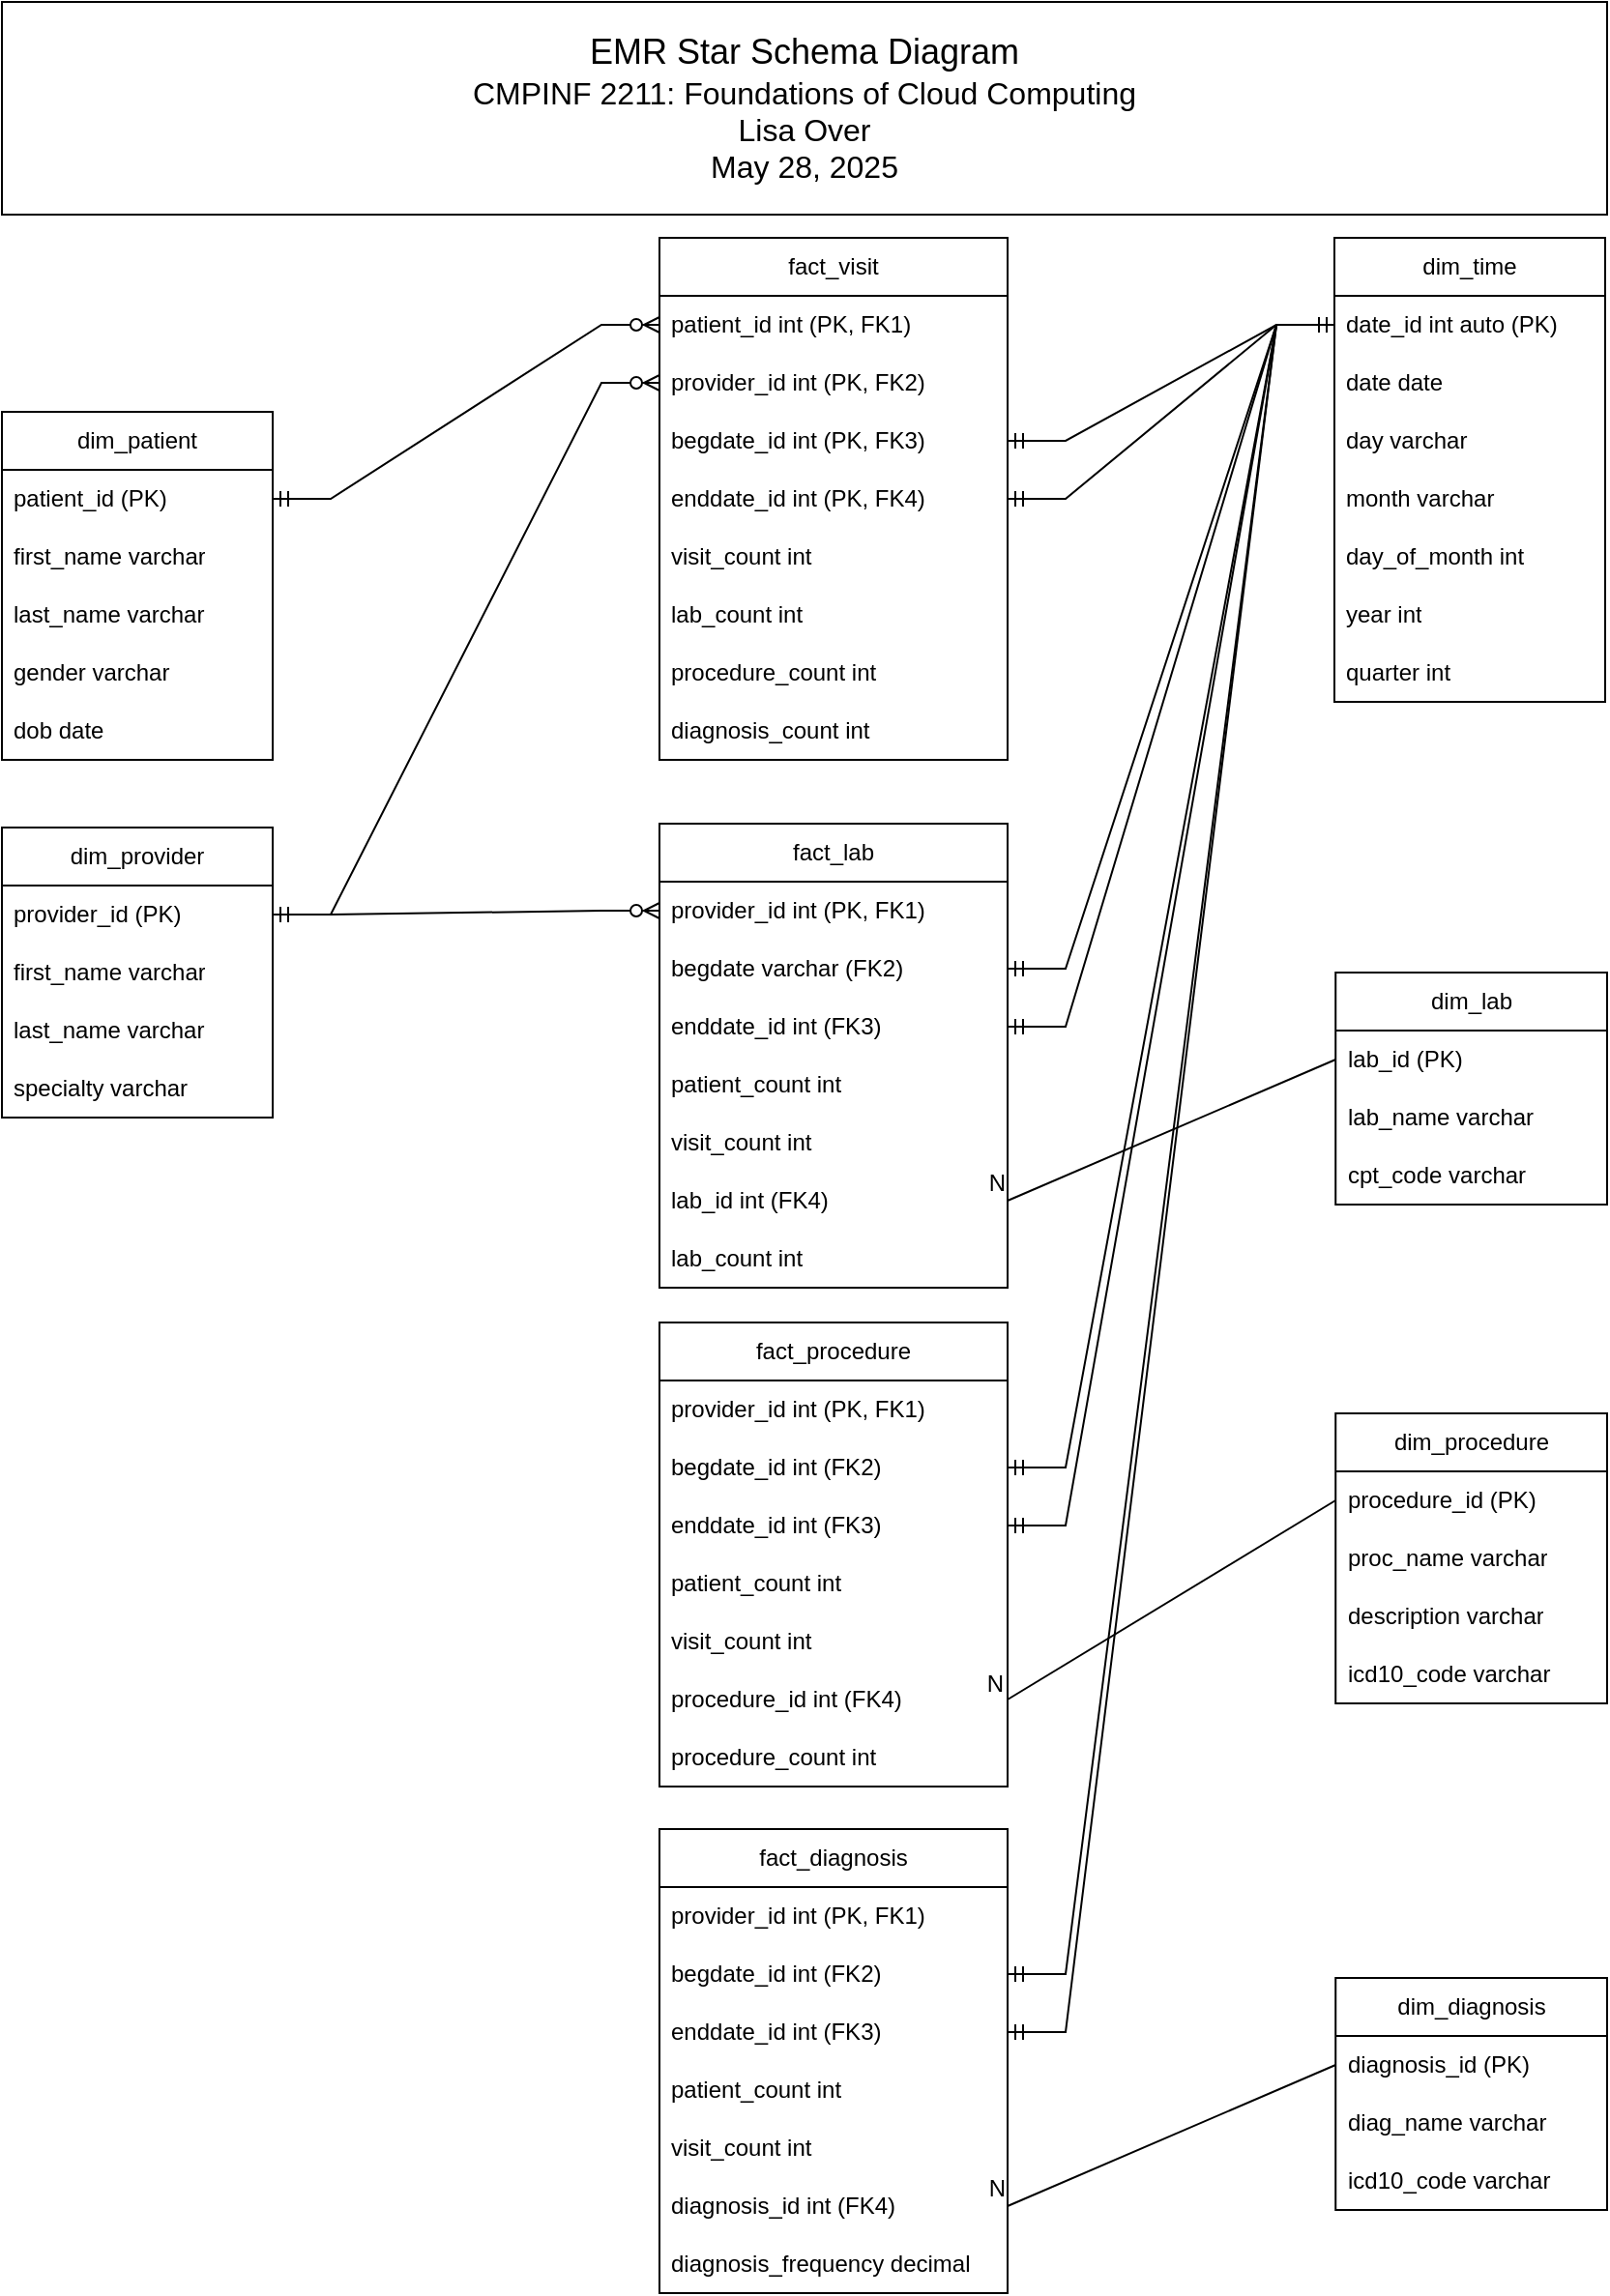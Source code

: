 <mxfile version="27.0.9">
  <diagram name="Page-1" id="A3zh73i4j1TpFUD3K1uN">
    <mxGraphModel dx="942" dy="1663" grid="1" gridSize="10" guides="1" tooltips="1" connect="1" arrows="1" fold="1" page="1" pageScale="1" pageWidth="850" pageHeight="1100" math="0" shadow="0">
      <root>
        <mxCell id="0" />
        <mxCell id="1" parent="0" />
        <mxCell id="DLNXsr5lxC3770AfFGbQ-2" value="fact_visit" style="swimlane;fontStyle=0;childLayout=stackLayout;horizontal=1;startSize=30;horizontalStack=0;resizeParent=1;resizeParentMax=0;resizeLast=0;collapsible=1;marginBottom=0;whiteSpace=wrap;html=1;" parent="1" vertex="1">
          <mxGeometry x="350" y="-920" width="180" height="270" as="geometry">
            <mxRectangle x="210" y="70" width="170" height="30" as="alternateBounds" />
          </mxGeometry>
        </mxCell>
        <mxCell id="uM94AEK0M4l-UiJbQwfq-13" value="patient_id int (PK, FK1)" style="text;strokeColor=none;fillColor=none;align=left;verticalAlign=middle;spacingLeft=4;spacingRight=4;overflow=hidden;points=[[0,0.5],[1,0.5]];portConstraint=eastwest;rotatable=0;whiteSpace=wrap;html=1;" parent="DLNXsr5lxC3770AfFGbQ-2" vertex="1">
          <mxGeometry y="30" width="180" height="30" as="geometry" />
        </mxCell>
        <mxCell id="uM94AEK0M4l-UiJbQwfq-51" value="provider_id int (PK, FK2)" style="text;strokeColor=none;fillColor=none;align=left;verticalAlign=middle;spacingLeft=4;spacingRight=4;overflow=hidden;points=[[0,0.5],[1,0.5]];portConstraint=eastwest;rotatable=0;whiteSpace=wrap;html=1;" parent="DLNXsr5lxC3770AfFGbQ-2" vertex="1">
          <mxGeometry y="60" width="180" height="30" as="geometry" />
        </mxCell>
        <mxCell id="uqm6Zv8-JbMILIz2R01Y-5" value="begdate_id int (PK, FK3)" style="text;strokeColor=none;fillColor=none;align=left;verticalAlign=middle;spacingLeft=4;spacingRight=4;overflow=hidden;points=[[0,0.5],[1,0.5]];portConstraint=eastwest;rotatable=0;whiteSpace=wrap;html=1;" vertex="1" parent="DLNXsr5lxC3770AfFGbQ-2">
          <mxGeometry y="90" width="180" height="30" as="geometry" />
        </mxCell>
        <mxCell id="uqm6Zv8-JbMILIz2R01Y-41" value="enddate_id int (PK, FK4)" style="text;strokeColor=none;fillColor=none;align=left;verticalAlign=middle;spacingLeft=4;spacingRight=4;overflow=hidden;points=[[0,0.5],[1,0.5]];portConstraint=eastwest;rotatable=0;whiteSpace=wrap;html=1;" vertex="1" parent="DLNXsr5lxC3770AfFGbQ-2">
          <mxGeometry y="120" width="180" height="30" as="geometry" />
        </mxCell>
        <mxCell id="uM94AEK0M4l-UiJbQwfq-14" value="visit_count int" style="text;strokeColor=none;fillColor=none;align=left;verticalAlign=middle;spacingLeft=4;spacingRight=4;overflow=hidden;points=[[0,0.5],[1,0.5]];portConstraint=eastwest;rotatable=0;whiteSpace=wrap;html=1;" parent="DLNXsr5lxC3770AfFGbQ-2" vertex="1">
          <mxGeometry y="150" width="180" height="30" as="geometry" />
        </mxCell>
        <mxCell id="uM94AEK0M4l-UiJbQwfq-67" value="lab_count int" style="text;strokeColor=none;fillColor=none;align=left;verticalAlign=middle;spacingLeft=4;spacingRight=4;overflow=hidden;points=[[0,0.5],[1,0.5]];portConstraint=eastwest;rotatable=0;whiteSpace=wrap;html=1;" parent="DLNXsr5lxC3770AfFGbQ-2" vertex="1">
          <mxGeometry y="180" width="180" height="30" as="geometry" />
        </mxCell>
        <mxCell id="uM94AEK0M4l-UiJbQwfq-68" value="procedure_count int" style="text;strokeColor=none;fillColor=none;align=left;verticalAlign=middle;spacingLeft=4;spacingRight=4;overflow=hidden;points=[[0,0.5],[1,0.5]];portConstraint=eastwest;rotatable=0;whiteSpace=wrap;html=1;" parent="DLNXsr5lxC3770AfFGbQ-2" vertex="1">
          <mxGeometry y="210" width="180" height="30" as="geometry" />
        </mxCell>
        <mxCell id="uM94AEK0M4l-UiJbQwfq-74" value="diagnosis_count int" style="text;strokeColor=none;fillColor=none;align=left;verticalAlign=middle;spacingLeft=4;spacingRight=4;overflow=hidden;points=[[0,0.5],[1,0.5]];portConstraint=eastwest;rotatable=0;whiteSpace=wrap;html=1;" parent="DLNXsr5lxC3770AfFGbQ-2" vertex="1">
          <mxGeometry y="240" width="180" height="30" as="geometry" />
        </mxCell>
        <mxCell id="DLNXsr5lxC3770AfFGbQ-14" value="dim_time" style="swimlane;fontStyle=0;childLayout=stackLayout;horizontal=1;startSize=30;horizontalStack=0;resizeParent=1;resizeParentMax=0;resizeLast=0;collapsible=1;marginBottom=0;whiteSpace=wrap;html=1;" parent="1" vertex="1">
          <mxGeometry x="699" y="-920" width="140" height="240" as="geometry" />
        </mxCell>
        <mxCell id="DLNXsr5lxC3770AfFGbQ-15" value="date_id int auto (PK)" style="text;strokeColor=none;fillColor=none;align=left;verticalAlign=middle;spacingLeft=4;spacingRight=4;overflow=hidden;points=[[0,0.5],[1,0.5]];portConstraint=eastwest;rotatable=0;whiteSpace=wrap;html=1;" parent="DLNXsr5lxC3770AfFGbQ-14" vertex="1">
          <mxGeometry y="30" width="140" height="30" as="geometry" />
        </mxCell>
        <mxCell id="DLNXsr5lxC3770AfFGbQ-16" value="date date" style="text;strokeColor=none;fillColor=none;align=left;verticalAlign=middle;spacingLeft=4;spacingRight=4;overflow=hidden;points=[[0,0.5],[1,0.5]];portConstraint=eastwest;rotatable=0;whiteSpace=wrap;html=1;" parent="DLNXsr5lxC3770AfFGbQ-14" vertex="1">
          <mxGeometry y="60" width="140" height="30" as="geometry" />
        </mxCell>
        <mxCell id="DLNXsr5lxC3770AfFGbQ-17" value="day varchar" style="text;strokeColor=none;fillColor=none;align=left;verticalAlign=middle;spacingLeft=4;spacingRight=4;overflow=hidden;points=[[0,0.5],[1,0.5]];portConstraint=eastwest;rotatable=0;whiteSpace=wrap;html=1;" parent="DLNXsr5lxC3770AfFGbQ-14" vertex="1">
          <mxGeometry y="90" width="140" height="30" as="geometry" />
        </mxCell>
        <mxCell id="DLNXsr5lxC3770AfFGbQ-18" value="month varchar" style="text;strokeColor=none;fillColor=none;align=left;verticalAlign=middle;spacingLeft=4;spacingRight=4;overflow=hidden;points=[[0,0.5],[1,0.5]];portConstraint=eastwest;rotatable=0;whiteSpace=wrap;html=1;" parent="DLNXsr5lxC3770AfFGbQ-14" vertex="1">
          <mxGeometry y="120" width="140" height="30" as="geometry" />
        </mxCell>
        <mxCell id="DLNXsr5lxC3770AfFGbQ-20" value="day_of_month int" style="text;strokeColor=none;fillColor=none;align=left;verticalAlign=middle;spacingLeft=4;spacingRight=4;overflow=hidden;points=[[0,0.5],[1,0.5]];portConstraint=eastwest;rotatable=0;whiteSpace=wrap;html=1;" parent="DLNXsr5lxC3770AfFGbQ-14" vertex="1">
          <mxGeometry y="150" width="140" height="30" as="geometry" />
        </mxCell>
        <mxCell id="DLNXsr5lxC3770AfFGbQ-19" value="year int" style="text;strokeColor=none;fillColor=none;align=left;verticalAlign=middle;spacingLeft=4;spacingRight=4;overflow=hidden;points=[[0,0.5],[1,0.5]];portConstraint=eastwest;rotatable=0;whiteSpace=wrap;html=1;" parent="DLNXsr5lxC3770AfFGbQ-14" vertex="1">
          <mxGeometry y="180" width="140" height="30" as="geometry" />
        </mxCell>
        <mxCell id="DLNXsr5lxC3770AfFGbQ-21" value="quarter int" style="text;strokeColor=none;fillColor=none;align=left;verticalAlign=middle;spacingLeft=4;spacingRight=4;overflow=hidden;points=[[0,0.5],[1,0.5]];portConstraint=eastwest;rotatable=0;whiteSpace=wrap;html=1;" parent="DLNXsr5lxC3770AfFGbQ-14" vertex="1">
          <mxGeometry y="210" width="140" height="30" as="geometry" />
        </mxCell>
        <mxCell id="L_Xo5fy1KZ5IT5YEGmSx-4" value="dim_patient" style="swimlane;fontStyle=0;childLayout=stackLayout;horizontal=1;startSize=30;horizontalStack=0;resizeParent=1;resizeParentMax=0;resizeLast=0;collapsible=1;marginBottom=0;whiteSpace=wrap;html=1;" parent="1" vertex="1">
          <mxGeometry x="10" y="-830" width="140" height="180" as="geometry" />
        </mxCell>
        <mxCell id="L_Xo5fy1KZ5IT5YEGmSx-5" value="patient_id (PK)" style="text;strokeColor=none;fillColor=none;align=left;verticalAlign=middle;spacingLeft=4;spacingRight=4;overflow=hidden;points=[[0,0.5],[1,0.5]];portConstraint=eastwest;rotatable=0;whiteSpace=wrap;html=1;" parent="L_Xo5fy1KZ5IT5YEGmSx-4" vertex="1">
          <mxGeometry y="30" width="140" height="30" as="geometry" />
        </mxCell>
        <mxCell id="L_Xo5fy1KZ5IT5YEGmSx-6" value="first_name varchar" style="text;strokeColor=none;fillColor=none;align=left;verticalAlign=middle;spacingLeft=4;spacingRight=4;overflow=hidden;points=[[0,0.5],[1,0.5]];portConstraint=eastwest;rotatable=0;whiteSpace=wrap;html=1;" parent="L_Xo5fy1KZ5IT5YEGmSx-4" vertex="1">
          <mxGeometry y="60" width="140" height="30" as="geometry" />
        </mxCell>
        <mxCell id="L_Xo5fy1KZ5IT5YEGmSx-7" value="last_name&amp;nbsp;varchar" style="text;strokeColor=none;fillColor=none;align=left;verticalAlign=middle;spacingLeft=4;spacingRight=4;overflow=hidden;points=[[0,0.5],[1,0.5]];portConstraint=eastwest;rotatable=0;whiteSpace=wrap;html=1;" parent="L_Xo5fy1KZ5IT5YEGmSx-4" vertex="1">
          <mxGeometry y="90" width="140" height="30" as="geometry" />
        </mxCell>
        <mxCell id="L_Xo5fy1KZ5IT5YEGmSx-8" value="gender&amp;nbsp;varchar" style="text;strokeColor=none;fillColor=none;align=left;verticalAlign=middle;spacingLeft=4;spacingRight=4;overflow=hidden;points=[[0,0.5],[1,0.5]];portConstraint=eastwest;rotatable=0;whiteSpace=wrap;html=1;" parent="L_Xo5fy1KZ5IT5YEGmSx-4" vertex="1">
          <mxGeometry y="120" width="140" height="30" as="geometry" />
        </mxCell>
        <mxCell id="L_Xo5fy1KZ5IT5YEGmSx-9" value="dob date" style="text;strokeColor=none;fillColor=none;align=left;verticalAlign=middle;spacingLeft=4;spacingRight=4;overflow=hidden;points=[[0,0.5],[1,0.5]];portConstraint=eastwest;rotatable=0;whiteSpace=wrap;html=1;" parent="L_Xo5fy1KZ5IT5YEGmSx-4" vertex="1">
          <mxGeometry y="150" width="140" height="30" as="geometry" />
        </mxCell>
        <mxCell id="L_Xo5fy1KZ5IT5YEGmSx-10" value="dim_provider" style="swimlane;fontStyle=0;childLayout=stackLayout;horizontal=1;startSize=30;horizontalStack=0;resizeParent=1;resizeParentMax=0;resizeLast=0;collapsible=1;marginBottom=0;whiteSpace=wrap;html=1;" parent="1" vertex="1">
          <mxGeometry x="10" y="-615" width="140" height="150" as="geometry" />
        </mxCell>
        <mxCell id="L_Xo5fy1KZ5IT5YEGmSx-11" value="provider_id (PK)" style="text;strokeColor=none;fillColor=none;align=left;verticalAlign=middle;spacingLeft=4;spacingRight=4;overflow=hidden;points=[[0,0.5],[1,0.5]];portConstraint=eastwest;rotatable=0;whiteSpace=wrap;html=1;" parent="L_Xo5fy1KZ5IT5YEGmSx-10" vertex="1">
          <mxGeometry y="30" width="140" height="30" as="geometry" />
        </mxCell>
        <mxCell id="L_Xo5fy1KZ5IT5YEGmSx-12" value="first_name&amp;nbsp;varchar" style="text;strokeColor=none;fillColor=none;align=left;verticalAlign=middle;spacingLeft=4;spacingRight=4;overflow=hidden;points=[[0,0.5],[1,0.5]];portConstraint=eastwest;rotatable=0;whiteSpace=wrap;html=1;" parent="L_Xo5fy1KZ5IT5YEGmSx-10" vertex="1">
          <mxGeometry y="60" width="140" height="30" as="geometry" />
        </mxCell>
        <mxCell id="L_Xo5fy1KZ5IT5YEGmSx-13" value="last_name&amp;nbsp;varchar" style="text;strokeColor=none;fillColor=none;align=left;verticalAlign=middle;spacingLeft=4;spacingRight=4;overflow=hidden;points=[[0,0.5],[1,0.5]];portConstraint=eastwest;rotatable=0;whiteSpace=wrap;html=1;" parent="L_Xo5fy1KZ5IT5YEGmSx-10" vertex="1">
          <mxGeometry y="90" width="140" height="30" as="geometry" />
        </mxCell>
        <mxCell id="uqm6Zv8-JbMILIz2R01Y-32" value="specialty varchar" style="text;strokeColor=none;fillColor=none;align=left;verticalAlign=middle;spacingLeft=4;spacingRight=4;overflow=hidden;points=[[0,0.5],[1,0.5]];portConstraint=eastwest;rotatable=0;whiteSpace=wrap;html=1;" vertex="1" parent="L_Xo5fy1KZ5IT5YEGmSx-10">
          <mxGeometry y="120" width="140" height="30" as="geometry" />
        </mxCell>
        <mxCell id="L_Xo5fy1KZ5IT5YEGmSx-22" value="dim_diagnosis" style="swimlane;fontStyle=0;childLayout=stackLayout;horizontal=1;startSize=30;horizontalStack=0;resizeParent=1;resizeParentMax=0;resizeLast=0;collapsible=1;marginBottom=0;whiteSpace=wrap;html=1;" parent="1" vertex="1">
          <mxGeometry x="699.62" y="-20" width="140.38" height="120" as="geometry" />
        </mxCell>
        <mxCell id="L_Xo5fy1KZ5IT5YEGmSx-23" value="diagnosis_id (PK)" style="text;strokeColor=none;fillColor=none;align=left;verticalAlign=middle;spacingLeft=4;spacingRight=4;overflow=hidden;points=[[0,0.5],[1,0.5]];portConstraint=eastwest;rotatable=0;whiteSpace=wrap;html=1;" parent="L_Xo5fy1KZ5IT5YEGmSx-22" vertex="1">
          <mxGeometry y="30" width="140.38" height="30" as="geometry" />
        </mxCell>
        <mxCell id="L_Xo5fy1KZ5IT5YEGmSx-24" value="diag_name&amp;nbsp;varchar" style="text;strokeColor=none;fillColor=none;align=left;verticalAlign=middle;spacingLeft=4;spacingRight=4;overflow=hidden;points=[[0,0.5],[1,0.5]];portConstraint=eastwest;rotatable=0;whiteSpace=wrap;html=1;" parent="L_Xo5fy1KZ5IT5YEGmSx-22" vertex="1">
          <mxGeometry y="60" width="140.38" height="30" as="geometry" />
        </mxCell>
        <mxCell id="L_Xo5fy1KZ5IT5YEGmSx-25" value="icd10_code&amp;nbsp;varchar" style="text;strokeColor=none;fillColor=none;align=left;verticalAlign=middle;spacingLeft=4;spacingRight=4;overflow=hidden;points=[[0,0.5],[1,0.5]];portConstraint=eastwest;rotatable=0;whiteSpace=wrap;html=1;" parent="L_Xo5fy1KZ5IT5YEGmSx-22" vertex="1">
          <mxGeometry y="90" width="140.38" height="30" as="geometry" />
        </mxCell>
        <mxCell id="L_Xo5fy1KZ5IT5YEGmSx-48" value="&lt;font style=&quot;font-size: 18px;&quot;&gt;EMR Star Schema Diagram&lt;/font&gt;&lt;div&gt;&lt;font size=&quot;3&quot;&gt;CMPINF 2211: Foundations of Cloud Computing&lt;br&gt;&lt;/font&gt;&lt;div&gt;&lt;font size=&quot;3&quot;&gt;Lisa Over&lt;/font&gt;&lt;/div&gt;&lt;div&gt;&lt;font size=&quot;3&quot;&gt;May 28, 2025&lt;/font&gt;&lt;/div&gt;&lt;/div&gt;" style="rounded=0;whiteSpace=wrap;html=1;" parent="1" vertex="1">
          <mxGeometry x="10" y="-1042" width="830" height="110" as="geometry" />
        </mxCell>
        <mxCell id="uM94AEK0M4l-UiJbQwfq-5" value="fact_lab" style="swimlane;fontStyle=0;childLayout=stackLayout;horizontal=1;startSize=30;horizontalStack=0;resizeParent=1;resizeParentMax=0;resizeLast=0;collapsible=1;marginBottom=0;whiteSpace=wrap;html=1;" parent="1" vertex="1">
          <mxGeometry x="350" y="-617" width="180" height="240" as="geometry" />
        </mxCell>
        <mxCell id="uM94AEK0M4l-UiJbQwfq-52" value="provider_id int (PK, FK1)" style="text;strokeColor=none;fillColor=none;align=left;verticalAlign=middle;spacingLeft=4;spacingRight=4;overflow=hidden;points=[[0,0.5],[1,0.5]];portConstraint=eastwest;rotatable=0;whiteSpace=wrap;html=1;" parent="uM94AEK0M4l-UiJbQwfq-5" vertex="1">
          <mxGeometry y="30" width="180" height="30" as="geometry" />
        </mxCell>
        <mxCell id="uqm6Zv8-JbMILIz2R01Y-2" value="begdate varchar (FK2)" style="text;strokeColor=none;fillColor=none;align=left;verticalAlign=middle;spacingLeft=4;spacingRight=4;overflow=hidden;points=[[0,0.5],[1,0.5]];portConstraint=eastwest;rotatable=0;whiteSpace=wrap;html=1;" vertex="1" parent="uM94AEK0M4l-UiJbQwfq-5">
          <mxGeometry y="60" width="180" height="30" as="geometry" />
        </mxCell>
        <mxCell id="uM94AEK0M4l-UiJbQwfq-12" value="enddate_id int (FK3)" style="text;strokeColor=none;fillColor=none;align=left;verticalAlign=middle;spacingLeft=4;spacingRight=4;overflow=hidden;points=[[0,0.5],[1,0.5]];portConstraint=eastwest;rotatable=0;whiteSpace=wrap;html=1;" parent="uM94AEK0M4l-UiJbQwfq-5" vertex="1">
          <mxGeometry y="90" width="180" height="30" as="geometry" />
        </mxCell>
        <mxCell id="uM94AEK0M4l-UiJbQwfq-53" value="patient_count int" style="text;strokeColor=none;fillColor=none;align=left;verticalAlign=middle;spacingLeft=4;spacingRight=4;overflow=hidden;points=[[0,0.5],[1,0.5]];portConstraint=eastwest;rotatable=0;whiteSpace=wrap;html=1;" parent="uM94AEK0M4l-UiJbQwfq-5" vertex="1">
          <mxGeometry y="120" width="180" height="30" as="geometry" />
        </mxCell>
        <mxCell id="uqm6Zv8-JbMILIz2R01Y-10" value="visit_count int" style="text;strokeColor=none;fillColor=none;align=left;verticalAlign=middle;spacingLeft=4;spacingRight=4;overflow=hidden;points=[[0,0.5],[1,0.5]];portConstraint=eastwest;rotatable=0;whiteSpace=wrap;html=1;" vertex="1" parent="uM94AEK0M4l-UiJbQwfq-5">
          <mxGeometry y="150" width="180" height="30" as="geometry" />
        </mxCell>
        <mxCell id="uM94AEK0M4l-UiJbQwfq-7" value="lab_id int (FK4)" style="text;strokeColor=none;fillColor=none;align=left;verticalAlign=middle;spacingLeft=4;spacingRight=4;overflow=hidden;points=[[0,0.5],[1,0.5]];portConstraint=eastwest;rotatable=0;whiteSpace=wrap;html=1;" parent="uM94AEK0M4l-UiJbQwfq-5" vertex="1">
          <mxGeometry y="180" width="180" height="30" as="geometry" />
        </mxCell>
        <mxCell id="uM94AEK0M4l-UiJbQwfq-8" value="lab_count int" style="text;strokeColor=none;fillColor=none;align=left;verticalAlign=middle;spacingLeft=4;spacingRight=4;overflow=hidden;points=[[0,0.5],[1,0.5]];portConstraint=eastwest;rotatable=0;whiteSpace=wrap;html=1;" parent="uM94AEK0M4l-UiJbQwfq-5" vertex="1">
          <mxGeometry y="210" width="180" height="30" as="geometry" />
        </mxCell>
        <mxCell id="L_Xo5fy1KZ5IT5YEGmSx-30" value="dim_lab" style="swimlane;fontStyle=0;childLayout=stackLayout;horizontal=1;startSize=30;horizontalStack=0;resizeParent=1;resizeParentMax=0;resizeLast=0;collapsible=1;marginBottom=0;whiteSpace=wrap;html=1;" parent="1" vertex="1">
          <mxGeometry x="699.62" y="-540" width="140.38" height="120" as="geometry" />
        </mxCell>
        <mxCell id="L_Xo5fy1KZ5IT5YEGmSx-31" value="lab_id (PK)" style="text;strokeColor=none;fillColor=none;align=left;verticalAlign=middle;spacingLeft=4;spacingRight=4;overflow=hidden;points=[[0,0.5],[1,0.5]];portConstraint=eastwest;rotatable=0;whiteSpace=wrap;html=1;" parent="L_Xo5fy1KZ5IT5YEGmSx-30" vertex="1">
          <mxGeometry y="30" width="140.38" height="30" as="geometry" />
        </mxCell>
        <mxCell id="L_Xo5fy1KZ5IT5YEGmSx-32" value="lab_name&amp;nbsp;varchar" style="text;strokeColor=none;fillColor=none;align=left;verticalAlign=middle;spacingLeft=4;spacingRight=4;overflow=hidden;points=[[0,0.5],[1,0.5]];portConstraint=eastwest;rotatable=0;whiteSpace=wrap;html=1;" parent="L_Xo5fy1KZ5IT5YEGmSx-30" vertex="1">
          <mxGeometry y="60" width="140.38" height="30" as="geometry" />
        </mxCell>
        <mxCell id="L_Xo5fy1KZ5IT5YEGmSx-33" value="cpt_code&amp;nbsp;varchar" style="text;strokeColor=none;fillColor=none;align=left;verticalAlign=middle;spacingLeft=4;spacingRight=4;overflow=hidden;points=[[0,0.5],[1,0.5]];portConstraint=eastwest;rotatable=0;whiteSpace=wrap;html=1;" parent="L_Xo5fy1KZ5IT5YEGmSx-30" vertex="1">
          <mxGeometry y="90" width="140.38" height="30" as="geometry" />
        </mxCell>
        <mxCell id="L_Xo5fy1KZ5IT5YEGmSx-18" value="dim_procedure" style="swimlane;fontStyle=0;childLayout=stackLayout;horizontal=1;startSize=30;horizontalStack=0;resizeParent=1;resizeParentMax=0;resizeLast=0;collapsible=1;marginBottom=0;whiteSpace=wrap;html=1;" parent="1" vertex="1">
          <mxGeometry x="699.62" y="-312" width="140.38" height="150" as="geometry" />
        </mxCell>
        <mxCell id="L_Xo5fy1KZ5IT5YEGmSx-19" value="procedure_id (PK)" style="text;strokeColor=none;fillColor=none;align=left;verticalAlign=middle;spacingLeft=4;spacingRight=4;overflow=hidden;points=[[0,0.5],[1,0.5]];portConstraint=eastwest;rotatable=0;whiteSpace=wrap;html=1;" parent="L_Xo5fy1KZ5IT5YEGmSx-18" vertex="1">
          <mxGeometry y="30" width="140.38" height="30" as="geometry" />
        </mxCell>
        <mxCell id="L_Xo5fy1KZ5IT5YEGmSx-20" value="proc_name&amp;nbsp;varchar" style="text;strokeColor=none;fillColor=none;align=left;verticalAlign=middle;spacingLeft=4;spacingRight=4;overflow=hidden;points=[[0,0.5],[1,0.5]];portConstraint=eastwest;rotatable=0;whiteSpace=wrap;html=1;" parent="L_Xo5fy1KZ5IT5YEGmSx-18" vertex="1">
          <mxGeometry y="60" width="140.38" height="30" as="geometry" />
        </mxCell>
        <mxCell id="L_Xo5fy1KZ5IT5YEGmSx-21" value="description&amp;nbsp;varchar" style="text;strokeColor=none;fillColor=none;align=left;verticalAlign=middle;spacingLeft=4;spacingRight=4;overflow=hidden;points=[[0,0.5],[1,0.5]];portConstraint=eastwest;rotatable=0;whiteSpace=wrap;html=1;" parent="L_Xo5fy1KZ5IT5YEGmSx-18" vertex="1">
          <mxGeometry y="90" width="140.38" height="30" as="geometry" />
        </mxCell>
        <mxCell id="L_Xo5fy1KZ5IT5YEGmSx-36" value="icd10_code&amp;nbsp;varchar" style="text;strokeColor=none;fillColor=none;align=left;verticalAlign=middle;spacingLeft=4;spacingRight=4;overflow=hidden;points=[[0,0.5],[1,0.5]];portConstraint=eastwest;rotatable=0;whiteSpace=wrap;html=1;" parent="L_Xo5fy1KZ5IT5YEGmSx-18" vertex="1">
          <mxGeometry y="120" width="140.38" height="30" as="geometry" />
        </mxCell>
        <mxCell id="uM94AEK0M4l-UiJbQwfq-77" value="" style="endArrow=none;html=1;rounded=0;exitX=0;exitY=0.5;exitDx=0;exitDy=0;entryX=1;entryY=0.5;entryDx=0;entryDy=0;" parent="1" source="L_Xo5fy1KZ5IT5YEGmSx-31" target="uM94AEK0M4l-UiJbQwfq-7" edge="1">
          <mxGeometry relative="1" as="geometry">
            <mxPoint x="731" y="-450" as="sourcePoint" />
            <mxPoint x="570" y="-420" as="targetPoint" />
          </mxGeometry>
        </mxCell>
        <mxCell id="uM94AEK0M4l-UiJbQwfq-78" value="N" style="resizable=0;html=1;whiteSpace=wrap;align=right;verticalAlign=bottom;" parent="uM94AEK0M4l-UiJbQwfq-77" connectable="0" vertex="1">
          <mxGeometry x="1" relative="1" as="geometry" />
        </mxCell>
        <mxCell id="uM94AEK0M4l-UiJbQwfq-79" value="" style="endArrow=none;html=1;rounded=0;exitX=0;exitY=0.5;exitDx=0;exitDy=0;entryX=1;entryY=0.5;entryDx=0;entryDy=0;" parent="1" source="L_Xo5fy1KZ5IT5YEGmSx-19" target="uqm6Zv8-JbMILIz2R01Y-17" edge="1">
          <mxGeometry relative="1" as="geometry">
            <mxPoint x="741" y="-130" as="sourcePoint" />
            <mxPoint x="530" y="570" as="targetPoint" />
          </mxGeometry>
        </mxCell>
        <mxCell id="uM94AEK0M4l-UiJbQwfq-80" value="N" style="resizable=0;html=1;whiteSpace=wrap;align=right;verticalAlign=bottom;" parent="uM94AEK0M4l-UiJbQwfq-79" connectable="0" vertex="1">
          <mxGeometry x="1" relative="1" as="geometry" />
        </mxCell>
        <mxCell id="uM94AEK0M4l-UiJbQwfq-81" value="" style="endArrow=none;html=1;rounded=0;exitX=0;exitY=0.5;exitDx=0;exitDy=0;entryX=1;entryY=0.5;entryDx=0;entryDy=0;" parent="1" source="L_Xo5fy1KZ5IT5YEGmSx-23" target="uqm6Zv8-JbMILIz2R01Y-25" edge="1">
          <mxGeometry relative="1" as="geometry">
            <mxPoint x="731" y="200" as="sourcePoint" />
            <mxPoint x="570" y="230" as="targetPoint" />
          </mxGeometry>
        </mxCell>
        <mxCell id="uM94AEK0M4l-UiJbQwfq-82" value="N" style="resizable=0;html=1;whiteSpace=wrap;align=right;verticalAlign=bottom;" parent="uM94AEK0M4l-UiJbQwfq-81" connectable="0" vertex="1">
          <mxGeometry x="1" relative="1" as="geometry" />
        </mxCell>
        <mxCell id="uM94AEK0M4l-UiJbQwfq-84" value="" style="edgeStyle=entityRelationEdgeStyle;fontSize=12;html=1;endArrow=ERzeroToMany;startArrow=ERmandOne;rounded=0;entryX=0;entryY=0.5;entryDx=0;entryDy=0;exitX=1;exitY=0.5;exitDx=0;exitDy=0;" parent="1" source="L_Xo5fy1KZ5IT5YEGmSx-5" target="uM94AEK0M4l-UiJbQwfq-13" edge="1">
          <mxGeometry width="100" height="100" relative="1" as="geometry">
            <mxPoint x="200" y="-670" as="sourcePoint" />
            <mxPoint x="300" y="-770" as="targetPoint" />
          </mxGeometry>
        </mxCell>
        <mxCell id="uM94AEK0M4l-UiJbQwfq-85" value="" style="edgeStyle=entityRelationEdgeStyle;fontSize=12;html=1;endArrow=ERzeroToMany;startArrow=ERmandOne;rounded=0;entryX=0;entryY=0.5;entryDx=0;entryDy=0;exitX=1;exitY=0.5;exitDx=0;exitDy=0;" parent="1" source="L_Xo5fy1KZ5IT5YEGmSx-11" target="uM94AEK0M4l-UiJbQwfq-52" edge="1">
          <mxGeometry width="100" height="100" relative="1" as="geometry">
            <mxPoint x="180" y="-198" as="sourcePoint" />
            <mxPoint x="341" y="-620" as="targetPoint" />
          </mxGeometry>
        </mxCell>
        <mxCell id="uM94AEK0M4l-UiJbQwfq-89" value="" style="edgeStyle=entityRelationEdgeStyle;fontSize=12;html=1;endArrow=ERzeroToMany;startArrow=ERmandOne;rounded=0;entryX=0;entryY=0.5;entryDx=0;entryDy=0;exitX=1;exitY=0.5;exitDx=0;exitDy=0;" parent="1" source="L_Xo5fy1KZ5IT5YEGmSx-11" target="uM94AEK0M4l-UiJbQwfq-51" edge="1">
          <mxGeometry width="100" height="100" relative="1" as="geometry">
            <mxPoint x="119.93" y="-363" as="sourcePoint" />
            <mxPoint x="330.93" y="-460" as="targetPoint" />
          </mxGeometry>
        </mxCell>
        <mxCell id="uqm6Zv8-JbMILIz2R01Y-11" value="fact_procedure" style="swimlane;fontStyle=0;childLayout=stackLayout;horizontal=1;startSize=30;horizontalStack=0;resizeParent=1;resizeParentMax=0;resizeLast=0;collapsible=1;marginBottom=0;whiteSpace=wrap;html=1;" vertex="1" parent="1">
          <mxGeometry x="350" y="-359" width="180" height="240" as="geometry" />
        </mxCell>
        <mxCell id="uqm6Zv8-JbMILIz2R01Y-12" value="provider_id int (PK, FK1)" style="text;strokeColor=none;fillColor=none;align=left;verticalAlign=middle;spacingLeft=4;spacingRight=4;overflow=hidden;points=[[0,0.5],[1,0.5]];portConstraint=eastwest;rotatable=0;whiteSpace=wrap;html=1;" vertex="1" parent="uqm6Zv8-JbMILIz2R01Y-11">
          <mxGeometry y="30" width="180" height="30" as="geometry" />
        </mxCell>
        <mxCell id="uqm6Zv8-JbMILIz2R01Y-13" value="begdate_id int (FK2)" style="text;strokeColor=none;fillColor=none;align=left;verticalAlign=middle;spacingLeft=4;spacingRight=4;overflow=hidden;points=[[0,0.5],[1,0.5]];portConstraint=eastwest;rotatable=0;whiteSpace=wrap;html=1;" vertex="1" parent="uqm6Zv8-JbMILIz2R01Y-11">
          <mxGeometry y="60" width="180" height="30" as="geometry" />
        </mxCell>
        <mxCell id="uqm6Zv8-JbMILIz2R01Y-14" value="enddate_id int (FK3)" style="text;strokeColor=none;fillColor=none;align=left;verticalAlign=middle;spacingLeft=4;spacingRight=4;overflow=hidden;points=[[0,0.5],[1,0.5]];portConstraint=eastwest;rotatable=0;whiteSpace=wrap;html=1;" vertex="1" parent="uqm6Zv8-JbMILIz2R01Y-11">
          <mxGeometry y="90" width="180" height="30" as="geometry" />
        </mxCell>
        <mxCell id="uqm6Zv8-JbMILIz2R01Y-15" value="patient_count int" style="text;strokeColor=none;fillColor=none;align=left;verticalAlign=middle;spacingLeft=4;spacingRight=4;overflow=hidden;points=[[0,0.5],[1,0.5]];portConstraint=eastwest;rotatable=0;whiteSpace=wrap;html=1;" vertex="1" parent="uqm6Zv8-JbMILIz2R01Y-11">
          <mxGeometry y="120" width="180" height="30" as="geometry" />
        </mxCell>
        <mxCell id="uqm6Zv8-JbMILIz2R01Y-16" value="visit_count int" style="text;strokeColor=none;fillColor=none;align=left;verticalAlign=middle;spacingLeft=4;spacingRight=4;overflow=hidden;points=[[0,0.5],[1,0.5]];portConstraint=eastwest;rotatable=0;whiteSpace=wrap;html=1;" vertex="1" parent="uqm6Zv8-JbMILIz2R01Y-11">
          <mxGeometry y="150" width="180" height="30" as="geometry" />
        </mxCell>
        <mxCell id="uqm6Zv8-JbMILIz2R01Y-17" value="procedure_id int (FK4)" style="text;strokeColor=none;fillColor=none;align=left;verticalAlign=middle;spacingLeft=4;spacingRight=4;overflow=hidden;points=[[0,0.5],[1,0.5]];portConstraint=eastwest;rotatable=0;whiteSpace=wrap;html=1;" vertex="1" parent="uqm6Zv8-JbMILIz2R01Y-11">
          <mxGeometry y="180" width="180" height="30" as="geometry" />
        </mxCell>
        <mxCell id="uqm6Zv8-JbMILIz2R01Y-18" value="procedure_count int" style="text;strokeColor=none;fillColor=none;align=left;verticalAlign=middle;spacingLeft=4;spacingRight=4;overflow=hidden;points=[[0,0.5],[1,0.5]];portConstraint=eastwest;rotatable=0;whiteSpace=wrap;html=1;" vertex="1" parent="uqm6Zv8-JbMILIz2R01Y-11">
          <mxGeometry y="210" width="180" height="30" as="geometry" />
        </mxCell>
        <mxCell id="uqm6Zv8-JbMILIz2R01Y-19" value="fact_diagnosis" style="swimlane;fontStyle=0;childLayout=stackLayout;horizontal=1;startSize=30;horizontalStack=0;resizeParent=1;resizeParentMax=0;resizeLast=0;collapsible=1;marginBottom=0;whiteSpace=wrap;html=1;" vertex="1" parent="1">
          <mxGeometry x="350" y="-97" width="180" height="240" as="geometry" />
        </mxCell>
        <mxCell id="uqm6Zv8-JbMILIz2R01Y-20" value="provider_id int (PK, FK1)" style="text;strokeColor=none;fillColor=none;align=left;verticalAlign=middle;spacingLeft=4;spacingRight=4;overflow=hidden;points=[[0,0.5],[1,0.5]];portConstraint=eastwest;rotatable=0;whiteSpace=wrap;html=1;" vertex="1" parent="uqm6Zv8-JbMILIz2R01Y-19">
          <mxGeometry y="30" width="180" height="30" as="geometry" />
        </mxCell>
        <mxCell id="uqm6Zv8-JbMILIz2R01Y-21" value="begdate_id int (FK2)" style="text;strokeColor=none;fillColor=none;align=left;verticalAlign=middle;spacingLeft=4;spacingRight=4;overflow=hidden;points=[[0,0.5],[1,0.5]];portConstraint=eastwest;rotatable=0;whiteSpace=wrap;html=1;" vertex="1" parent="uqm6Zv8-JbMILIz2R01Y-19">
          <mxGeometry y="60" width="180" height="30" as="geometry" />
        </mxCell>
        <mxCell id="uqm6Zv8-JbMILIz2R01Y-22" value="enddate_id int (FK3)" style="text;strokeColor=none;fillColor=none;align=left;verticalAlign=middle;spacingLeft=4;spacingRight=4;overflow=hidden;points=[[0,0.5],[1,0.5]];portConstraint=eastwest;rotatable=0;whiteSpace=wrap;html=1;" vertex="1" parent="uqm6Zv8-JbMILIz2R01Y-19">
          <mxGeometry y="90" width="180" height="30" as="geometry" />
        </mxCell>
        <mxCell id="uqm6Zv8-JbMILIz2R01Y-23" value="patient_count int" style="text;strokeColor=none;fillColor=none;align=left;verticalAlign=middle;spacingLeft=4;spacingRight=4;overflow=hidden;points=[[0,0.5],[1,0.5]];portConstraint=eastwest;rotatable=0;whiteSpace=wrap;html=1;" vertex="1" parent="uqm6Zv8-JbMILIz2R01Y-19">
          <mxGeometry y="120" width="180" height="30" as="geometry" />
        </mxCell>
        <mxCell id="uqm6Zv8-JbMILIz2R01Y-24" value="visit_count int" style="text;strokeColor=none;fillColor=none;align=left;verticalAlign=middle;spacingLeft=4;spacingRight=4;overflow=hidden;points=[[0,0.5],[1,0.5]];portConstraint=eastwest;rotatable=0;whiteSpace=wrap;html=1;" vertex="1" parent="uqm6Zv8-JbMILIz2R01Y-19">
          <mxGeometry y="150" width="180" height="30" as="geometry" />
        </mxCell>
        <mxCell id="uqm6Zv8-JbMILIz2R01Y-25" value="diagnosis_id int (FK4)" style="text;strokeColor=none;fillColor=none;align=left;verticalAlign=middle;spacingLeft=4;spacingRight=4;overflow=hidden;points=[[0,0.5],[1,0.5]];portConstraint=eastwest;rotatable=0;whiteSpace=wrap;html=1;" vertex="1" parent="uqm6Zv8-JbMILIz2R01Y-19">
          <mxGeometry y="180" width="180" height="30" as="geometry" />
        </mxCell>
        <mxCell id="uqm6Zv8-JbMILIz2R01Y-26" value="diagnosis_frequency decimal" style="text;strokeColor=none;fillColor=none;align=left;verticalAlign=middle;spacingLeft=4;spacingRight=4;overflow=hidden;points=[[0,0.5],[1,0.5]];portConstraint=eastwest;rotatable=0;whiteSpace=wrap;html=1;" vertex="1" parent="uqm6Zv8-JbMILIz2R01Y-19">
          <mxGeometry y="210" width="180" height="30" as="geometry" />
        </mxCell>
        <mxCell id="uqm6Zv8-JbMILIz2R01Y-35" value="" style="edgeStyle=entityRelationEdgeStyle;fontSize=12;html=1;endArrow=ERmandOne;startArrow=ERmandOne;rounded=0;entryX=0;entryY=0.5;entryDx=0;entryDy=0;exitX=1;exitY=0.5;exitDx=0;exitDy=0;" edge="1" parent="1" source="uqm6Zv8-JbMILIz2R01Y-2" target="DLNXsr5lxC3770AfFGbQ-15">
          <mxGeometry width="100" height="100" relative="1" as="geometry">
            <mxPoint x="410" y="-540" as="sourcePoint" />
            <mxPoint x="510" y="-640" as="targetPoint" />
          </mxGeometry>
        </mxCell>
        <mxCell id="uqm6Zv8-JbMILIz2R01Y-36" value="" style="edgeStyle=entityRelationEdgeStyle;fontSize=12;html=1;endArrow=ERmandOne;startArrow=ERmandOne;rounded=0;entryX=0;entryY=0.5;entryDx=0;entryDy=0;exitX=1;exitY=0.5;exitDx=0;exitDy=0;" edge="1" parent="1" source="uM94AEK0M4l-UiJbQwfq-12" target="DLNXsr5lxC3770AfFGbQ-15">
          <mxGeometry width="100" height="100" relative="1" as="geometry">
            <mxPoint x="590" y="-350" as="sourcePoint" />
            <mxPoint x="700" y="-670" as="targetPoint" />
          </mxGeometry>
        </mxCell>
        <mxCell id="uqm6Zv8-JbMILIz2R01Y-37" value="" style="edgeStyle=entityRelationEdgeStyle;fontSize=12;html=1;endArrow=ERmandOne;startArrow=ERmandOne;rounded=0;exitX=1;exitY=0.5;exitDx=0;exitDy=0;entryX=0;entryY=0.5;entryDx=0;entryDy=0;" edge="1" parent="1" source="uqm6Zv8-JbMILIz2R01Y-13" target="DLNXsr5lxC3770AfFGbQ-15">
          <mxGeometry width="100" height="100" relative="1" as="geometry">
            <mxPoint x="530" y="-300" as="sourcePoint" />
            <mxPoint x="609" y="-890" as="targetPoint" />
          </mxGeometry>
        </mxCell>
        <mxCell id="uqm6Zv8-JbMILIz2R01Y-38" value="" style="edgeStyle=entityRelationEdgeStyle;fontSize=12;html=1;endArrow=ERmandOne;startArrow=ERmandOne;rounded=0;entryX=0;entryY=0.5;entryDx=0;entryDy=0;exitX=1;exitY=0.5;exitDx=0;exitDy=0;" edge="1" parent="1" source="uqm6Zv8-JbMILIz2R01Y-14" target="DLNXsr5lxC3770AfFGbQ-15">
          <mxGeometry width="100" height="100" relative="1" as="geometry">
            <mxPoint x="530" y="-270" as="sourcePoint" />
            <mxPoint x="639" y="-590" as="targetPoint" />
          </mxGeometry>
        </mxCell>
        <mxCell id="uqm6Zv8-JbMILIz2R01Y-39" value="" style="edgeStyle=entityRelationEdgeStyle;fontSize=12;html=1;endArrow=ERmandOne;startArrow=ERmandOne;rounded=0;exitX=1;exitY=0.5;exitDx=0;exitDy=0;entryX=0;entryY=0.5;entryDx=0;entryDy=0;" edge="1" parent="1" source="uqm6Zv8-JbMILIz2R01Y-21" target="DLNXsr5lxC3770AfFGbQ-15">
          <mxGeometry width="100" height="100" relative="1" as="geometry">
            <mxPoint x="530" y="218" as="sourcePoint" />
            <mxPoint x="620" y="-880" as="targetPoint" />
          </mxGeometry>
        </mxCell>
        <mxCell id="uqm6Zv8-JbMILIz2R01Y-40" value="" style="edgeStyle=entityRelationEdgeStyle;fontSize=12;html=1;endArrow=ERmandOne;startArrow=ERmandOne;rounded=0;entryX=0;entryY=0.5;entryDx=0;entryDy=0;exitX=1;exitY=0.5;exitDx=0;exitDy=0;" edge="1" parent="1" source="uqm6Zv8-JbMILIz2R01Y-22" target="DLNXsr5lxC3770AfFGbQ-15">
          <mxGeometry width="100" height="100" relative="1" as="geometry">
            <mxPoint x="530" y="248" as="sourcePoint" />
            <mxPoint x="639" y="-330" as="targetPoint" />
          </mxGeometry>
        </mxCell>
        <mxCell id="uqm6Zv8-JbMILIz2R01Y-42" value="" style="edgeStyle=entityRelationEdgeStyle;fontSize=12;html=1;endArrow=ERmandOne;startArrow=ERmandOne;rounded=0;entryX=0;entryY=0.5;entryDx=0;entryDy=0;exitX=1;exitY=0.5;exitDx=0;exitDy=0;" edge="1" parent="1" source="uqm6Zv8-JbMILIz2R01Y-5" target="DLNXsr5lxC3770AfFGbQ-15">
          <mxGeometry width="100" height="100" relative="1" as="geometry">
            <mxPoint x="460" y="-570" as="sourcePoint" />
            <mxPoint x="629" y="-903" as="targetPoint" />
          </mxGeometry>
        </mxCell>
        <mxCell id="uqm6Zv8-JbMILIz2R01Y-43" value="" style="edgeStyle=entityRelationEdgeStyle;fontSize=12;html=1;endArrow=ERmandOne;startArrow=ERmandOne;rounded=0;entryX=0;entryY=0.5;entryDx=0;entryDy=0;exitX=1;exitY=0.5;exitDx=0;exitDy=0;" edge="1" parent="1" source="uqm6Zv8-JbMILIz2R01Y-41" target="DLNXsr5lxC3770AfFGbQ-15">
          <mxGeometry width="100" height="100" relative="1" as="geometry">
            <mxPoint x="460" y="-540" as="sourcePoint" />
            <mxPoint x="629" y="-903" as="targetPoint" />
          </mxGeometry>
        </mxCell>
      </root>
    </mxGraphModel>
  </diagram>
</mxfile>
